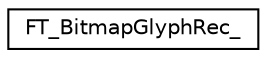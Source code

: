 digraph "Graphical Class Hierarchy"
{
 // LATEX_PDF_SIZE
  edge [fontname="Helvetica",fontsize="10",labelfontname="Helvetica",labelfontsize="10"];
  node [fontname="Helvetica",fontsize="10",shape=record];
  rankdir="LR";
  Node0 [label="FT_BitmapGlyphRec_",height=0.2,width=0.4,color="black", fillcolor="white", style="filled",URL="$de/de2/structFT__BitmapGlyphRec__.html",tooltip=" "];
}
